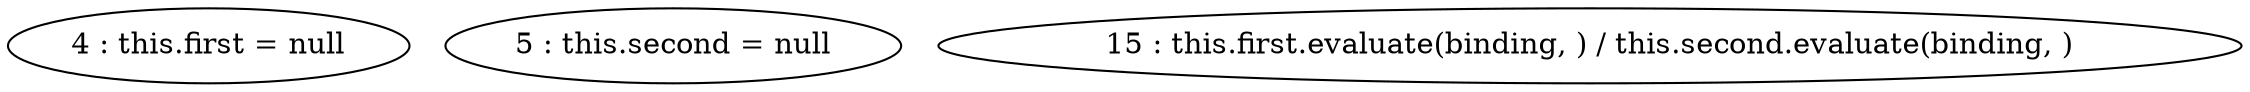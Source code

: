 digraph G {
"4 : this.first = null"
"5 : this.second = null"
"15 : this.first.evaluate(binding, ) / this.second.evaluate(binding, )"
}